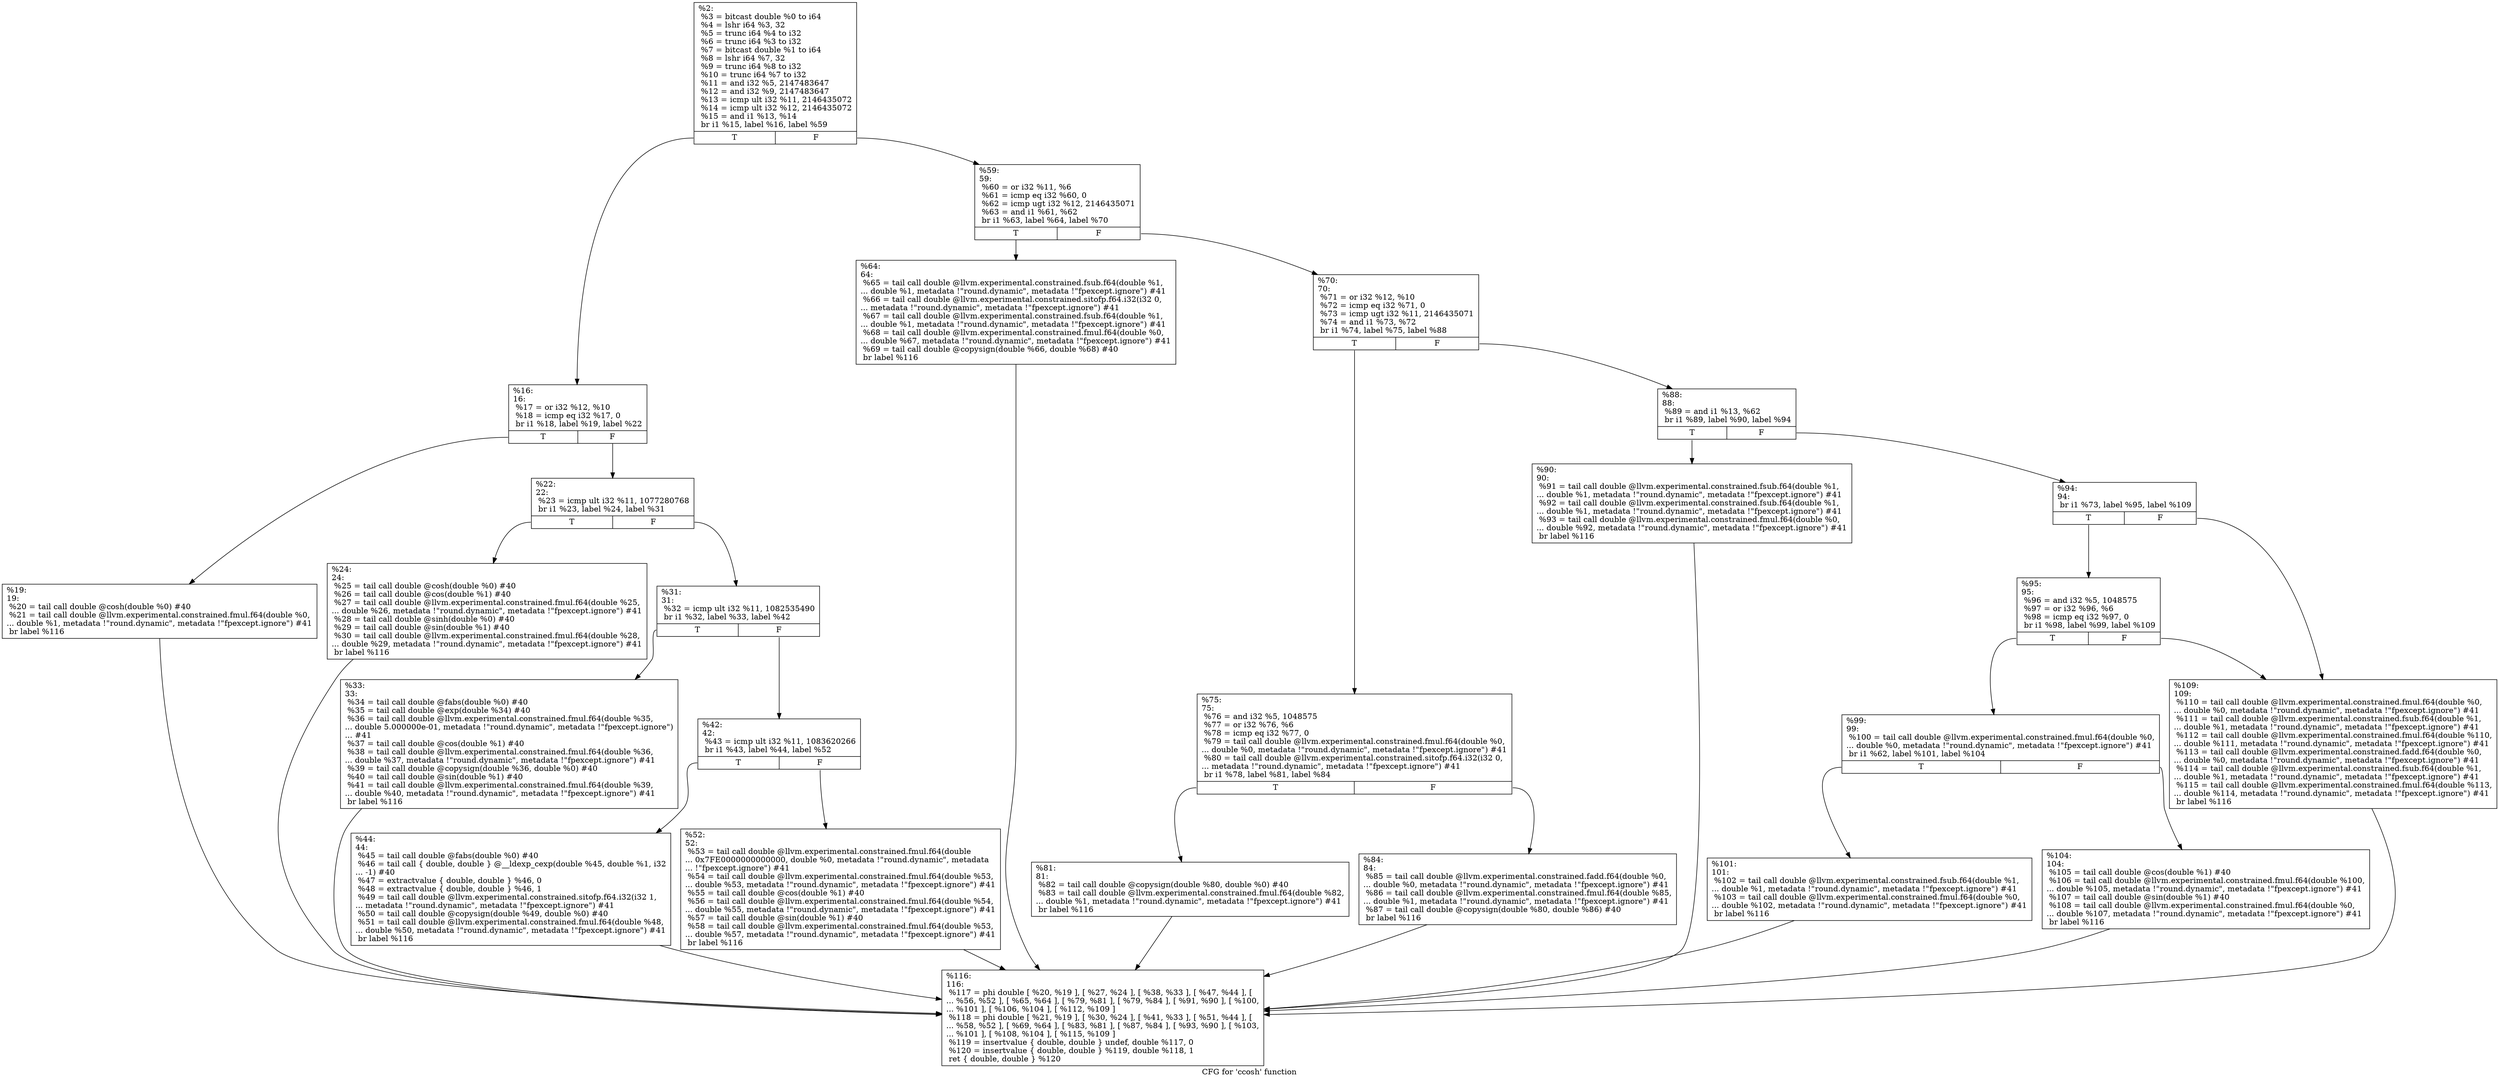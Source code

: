 digraph "CFG for 'ccosh' function" {
	label="CFG for 'ccosh' function";

	Node0x1caf020 [shape=record,label="{%2:\l  %3 = bitcast double %0 to i64\l  %4 = lshr i64 %3, 32\l  %5 = trunc i64 %4 to i32\l  %6 = trunc i64 %3 to i32\l  %7 = bitcast double %1 to i64\l  %8 = lshr i64 %7, 32\l  %9 = trunc i64 %8 to i32\l  %10 = trunc i64 %7 to i32\l  %11 = and i32 %5, 2147483647\l  %12 = and i32 %9, 2147483647\l  %13 = icmp ult i32 %11, 2146435072\l  %14 = icmp ult i32 %12, 2146435072\l  %15 = and i1 %13, %14\l  br i1 %15, label %16, label %59\l|{<s0>T|<s1>F}}"];
	Node0x1caf020:s0 -> Node0x1caf8b0;
	Node0x1caf020:s1 -> Node0x1cafb80;
	Node0x1caf8b0 [shape=record,label="{%16:\l16:                                               \l  %17 = or i32 %12, %10\l  %18 = icmp eq i32 %17, 0\l  br i1 %18, label %19, label %22\l|{<s0>T|<s1>F}}"];
	Node0x1caf8b0:s0 -> Node0x1caf900;
	Node0x1caf8b0:s1 -> Node0x1caf950;
	Node0x1caf900 [shape=record,label="{%19:\l19:                                               \l  %20 = tail call double @cosh(double %0) #40\l  %21 = tail call double @llvm.experimental.constrained.fmul.f64(double %0,\l... double %1, metadata !\"round.dynamic\", metadata !\"fpexcept.ignore\") #41\l  br label %116\l}"];
	Node0x1caf900 -> Node0x1caffe0;
	Node0x1caf950 [shape=record,label="{%22:\l22:                                               \l  %23 = icmp ult i32 %11, 1077280768\l  br i1 %23, label %24, label %31\l|{<s0>T|<s1>F}}"];
	Node0x1caf950:s0 -> Node0x1caf9a0;
	Node0x1caf950:s1 -> Node0x1caf9f0;
	Node0x1caf9a0 [shape=record,label="{%24:\l24:                                               \l  %25 = tail call double @cosh(double %0) #40\l  %26 = tail call double @cos(double %1) #40\l  %27 = tail call double @llvm.experimental.constrained.fmul.f64(double %25,\l... double %26, metadata !\"round.dynamic\", metadata !\"fpexcept.ignore\") #41\l  %28 = tail call double @sinh(double %0) #40\l  %29 = tail call double @sin(double %1) #40\l  %30 = tail call double @llvm.experimental.constrained.fmul.f64(double %28,\l... double %29, metadata !\"round.dynamic\", metadata !\"fpexcept.ignore\") #41\l  br label %116\l}"];
	Node0x1caf9a0 -> Node0x1caffe0;
	Node0x1caf9f0 [shape=record,label="{%31:\l31:                                               \l  %32 = icmp ult i32 %11, 1082535490\l  br i1 %32, label %33, label %42\l|{<s0>T|<s1>F}}"];
	Node0x1caf9f0:s0 -> Node0x1cafa40;
	Node0x1caf9f0:s1 -> Node0x1cafa90;
	Node0x1cafa40 [shape=record,label="{%33:\l33:                                               \l  %34 = tail call double @fabs(double %0) #40\l  %35 = tail call double @exp(double %34) #40\l  %36 = tail call double @llvm.experimental.constrained.fmul.f64(double %35,\l... double 5.000000e-01, metadata !\"round.dynamic\", metadata !\"fpexcept.ignore\")\l... #41\l  %37 = tail call double @cos(double %1) #40\l  %38 = tail call double @llvm.experimental.constrained.fmul.f64(double %36,\l... double %37, metadata !\"round.dynamic\", metadata !\"fpexcept.ignore\") #41\l  %39 = tail call double @copysign(double %36, double %0) #40\l  %40 = tail call double @sin(double %1) #40\l  %41 = tail call double @llvm.experimental.constrained.fmul.f64(double %39,\l... double %40, metadata !\"round.dynamic\", metadata !\"fpexcept.ignore\") #41\l  br label %116\l}"];
	Node0x1cafa40 -> Node0x1caffe0;
	Node0x1cafa90 [shape=record,label="{%42:\l42:                                               \l  %43 = icmp ult i32 %11, 1083620266\l  br i1 %43, label %44, label %52\l|{<s0>T|<s1>F}}"];
	Node0x1cafa90:s0 -> Node0x1cafae0;
	Node0x1cafa90:s1 -> Node0x1cafb30;
	Node0x1cafae0 [shape=record,label="{%44:\l44:                                               \l  %45 = tail call double @fabs(double %0) #40\l  %46 = tail call \{ double, double \} @__ldexp_cexp(double %45, double %1, i32\l... -1) #40\l  %47 = extractvalue \{ double, double \} %46, 0\l  %48 = extractvalue \{ double, double \} %46, 1\l  %49 = tail call double @llvm.experimental.constrained.sitofp.f64.i32(i32 1,\l... metadata !\"round.dynamic\", metadata !\"fpexcept.ignore\") #41\l  %50 = tail call double @copysign(double %49, double %0) #40\l  %51 = tail call double @llvm.experimental.constrained.fmul.f64(double %48,\l... double %50, metadata !\"round.dynamic\", metadata !\"fpexcept.ignore\") #41\l  br label %116\l}"];
	Node0x1cafae0 -> Node0x1caffe0;
	Node0x1cafb30 [shape=record,label="{%52:\l52:                                               \l  %53 = tail call double @llvm.experimental.constrained.fmul.f64(double\l... 0x7FE0000000000000, double %0, metadata !\"round.dynamic\", metadata\l... !\"fpexcept.ignore\") #41\l  %54 = tail call double @llvm.experimental.constrained.fmul.f64(double %53,\l... double %53, metadata !\"round.dynamic\", metadata !\"fpexcept.ignore\") #41\l  %55 = tail call double @cos(double %1) #40\l  %56 = tail call double @llvm.experimental.constrained.fmul.f64(double %54,\l... double %55, metadata !\"round.dynamic\", metadata !\"fpexcept.ignore\") #41\l  %57 = tail call double @sin(double %1) #40\l  %58 = tail call double @llvm.experimental.constrained.fmul.f64(double %53,\l... double %57, metadata !\"round.dynamic\", metadata !\"fpexcept.ignore\") #41\l  br label %116\l}"];
	Node0x1cafb30 -> Node0x1caffe0;
	Node0x1cafb80 [shape=record,label="{%59:\l59:                                               \l  %60 = or i32 %11, %6\l  %61 = icmp eq i32 %60, 0\l  %62 = icmp ugt i32 %12, 2146435071\l  %63 = and i1 %61, %62\l  br i1 %63, label %64, label %70\l|{<s0>T|<s1>F}}"];
	Node0x1cafb80:s0 -> Node0x1cafbd0;
	Node0x1cafb80:s1 -> Node0x1cafc20;
	Node0x1cafbd0 [shape=record,label="{%64:\l64:                                               \l  %65 = tail call double @llvm.experimental.constrained.fsub.f64(double %1,\l... double %1, metadata !\"round.dynamic\", metadata !\"fpexcept.ignore\") #41\l  %66 = tail call double @llvm.experimental.constrained.sitofp.f64.i32(i32 0,\l... metadata !\"round.dynamic\", metadata !\"fpexcept.ignore\") #41\l  %67 = tail call double @llvm.experimental.constrained.fsub.f64(double %1,\l... double %1, metadata !\"round.dynamic\", metadata !\"fpexcept.ignore\") #41\l  %68 = tail call double @llvm.experimental.constrained.fmul.f64(double %0,\l... double %67, metadata !\"round.dynamic\", metadata !\"fpexcept.ignore\") #41\l  %69 = tail call double @copysign(double %66, double %68) #40\l  br label %116\l}"];
	Node0x1cafbd0 -> Node0x1caffe0;
	Node0x1cafc20 [shape=record,label="{%70:\l70:                                               \l  %71 = or i32 %12, %10\l  %72 = icmp eq i32 %71, 0\l  %73 = icmp ugt i32 %11, 2146435071\l  %74 = and i1 %73, %72\l  br i1 %74, label %75, label %88\l|{<s0>T|<s1>F}}"];
	Node0x1cafc20:s0 -> Node0x1cafc70;
	Node0x1cafc20:s1 -> Node0x1cafd60;
	Node0x1cafc70 [shape=record,label="{%75:\l75:                                               \l  %76 = and i32 %5, 1048575\l  %77 = or i32 %76, %6\l  %78 = icmp eq i32 %77, 0\l  %79 = tail call double @llvm.experimental.constrained.fmul.f64(double %0,\l... double %0, metadata !\"round.dynamic\", metadata !\"fpexcept.ignore\") #41\l  %80 = tail call double @llvm.experimental.constrained.sitofp.f64.i32(i32 0,\l... metadata !\"round.dynamic\", metadata !\"fpexcept.ignore\") #41\l  br i1 %78, label %81, label %84\l|{<s0>T|<s1>F}}"];
	Node0x1cafc70:s0 -> Node0x1cafcc0;
	Node0x1cafc70:s1 -> Node0x1cafd10;
	Node0x1cafcc0 [shape=record,label="{%81:\l81:                                               \l  %82 = tail call double @copysign(double %80, double %0) #40\l  %83 = tail call double @llvm.experimental.constrained.fmul.f64(double %82,\l... double %1, metadata !\"round.dynamic\", metadata !\"fpexcept.ignore\") #41\l  br label %116\l}"];
	Node0x1cafcc0 -> Node0x1caffe0;
	Node0x1cafd10 [shape=record,label="{%84:\l84:                                               \l  %85 = tail call double @llvm.experimental.constrained.fadd.f64(double %0,\l... double %0, metadata !\"round.dynamic\", metadata !\"fpexcept.ignore\") #41\l  %86 = tail call double @llvm.experimental.constrained.fmul.f64(double %85,\l... double %1, metadata !\"round.dynamic\", metadata !\"fpexcept.ignore\") #41\l  %87 = tail call double @copysign(double %80, double %86) #40\l  br label %116\l}"];
	Node0x1cafd10 -> Node0x1caffe0;
	Node0x1cafd60 [shape=record,label="{%88:\l88:                                               \l  %89 = and i1 %13, %62\l  br i1 %89, label %90, label %94\l|{<s0>T|<s1>F}}"];
	Node0x1cafd60:s0 -> Node0x1cafdb0;
	Node0x1cafd60:s1 -> Node0x1cafe00;
	Node0x1cafdb0 [shape=record,label="{%90:\l90:                                               \l  %91 = tail call double @llvm.experimental.constrained.fsub.f64(double %1,\l... double %1, metadata !\"round.dynamic\", metadata !\"fpexcept.ignore\") #41\l  %92 = tail call double @llvm.experimental.constrained.fsub.f64(double %1,\l... double %1, metadata !\"round.dynamic\", metadata !\"fpexcept.ignore\") #41\l  %93 = tail call double @llvm.experimental.constrained.fmul.f64(double %0,\l... double %92, metadata !\"round.dynamic\", metadata !\"fpexcept.ignore\") #41\l  br label %116\l}"];
	Node0x1cafdb0 -> Node0x1caffe0;
	Node0x1cafe00 [shape=record,label="{%94:\l94:                                               \l  br i1 %73, label %95, label %109\l|{<s0>T|<s1>F}}"];
	Node0x1cafe00:s0 -> Node0x1cafe50;
	Node0x1cafe00:s1 -> Node0x1caff90;
	Node0x1cafe50 [shape=record,label="{%95:\l95:                                               \l  %96 = and i32 %5, 1048575\l  %97 = or i32 %96, %6\l  %98 = icmp eq i32 %97, 0\l  br i1 %98, label %99, label %109\l|{<s0>T|<s1>F}}"];
	Node0x1cafe50:s0 -> Node0x1cafea0;
	Node0x1cafe50:s1 -> Node0x1caff90;
	Node0x1cafea0 [shape=record,label="{%99:\l99:                                               \l  %100 = tail call double @llvm.experimental.constrained.fmul.f64(double %0,\l... double %0, metadata !\"round.dynamic\", metadata !\"fpexcept.ignore\") #41\l  br i1 %62, label %101, label %104\l|{<s0>T|<s1>F}}"];
	Node0x1cafea0:s0 -> Node0x1cafef0;
	Node0x1cafea0:s1 -> Node0x1caff40;
	Node0x1cafef0 [shape=record,label="{%101:\l101:                                              \l  %102 = tail call double @llvm.experimental.constrained.fsub.f64(double %1,\l... double %1, metadata !\"round.dynamic\", metadata !\"fpexcept.ignore\") #41\l  %103 = tail call double @llvm.experimental.constrained.fmul.f64(double %0,\l... double %102, metadata !\"round.dynamic\", metadata !\"fpexcept.ignore\") #41\l  br label %116\l}"];
	Node0x1cafef0 -> Node0x1caffe0;
	Node0x1caff40 [shape=record,label="{%104:\l104:                                              \l  %105 = tail call double @cos(double %1) #40\l  %106 = tail call double @llvm.experimental.constrained.fmul.f64(double %100,\l... double %105, metadata !\"round.dynamic\", metadata !\"fpexcept.ignore\") #41\l  %107 = tail call double @sin(double %1) #40\l  %108 = tail call double @llvm.experimental.constrained.fmul.f64(double %0,\l... double %107, metadata !\"round.dynamic\", metadata !\"fpexcept.ignore\") #41\l  br label %116\l}"];
	Node0x1caff40 -> Node0x1caffe0;
	Node0x1caff90 [shape=record,label="{%109:\l109:                                              \l  %110 = tail call double @llvm.experimental.constrained.fmul.f64(double %0,\l... double %0, metadata !\"round.dynamic\", metadata !\"fpexcept.ignore\") #41\l  %111 = tail call double @llvm.experimental.constrained.fsub.f64(double %1,\l... double %1, metadata !\"round.dynamic\", metadata !\"fpexcept.ignore\") #41\l  %112 = tail call double @llvm.experimental.constrained.fmul.f64(double %110,\l... double %111, metadata !\"round.dynamic\", metadata !\"fpexcept.ignore\") #41\l  %113 = tail call double @llvm.experimental.constrained.fadd.f64(double %0,\l... double %0, metadata !\"round.dynamic\", metadata !\"fpexcept.ignore\") #41\l  %114 = tail call double @llvm.experimental.constrained.fsub.f64(double %1,\l... double %1, metadata !\"round.dynamic\", metadata !\"fpexcept.ignore\") #41\l  %115 = tail call double @llvm.experimental.constrained.fmul.f64(double %113,\l... double %114, metadata !\"round.dynamic\", metadata !\"fpexcept.ignore\") #41\l  br label %116\l}"];
	Node0x1caff90 -> Node0x1caffe0;
	Node0x1caffe0 [shape=record,label="{%116:\l116:                                              \l  %117 = phi double [ %20, %19 ], [ %27, %24 ], [ %38, %33 ], [ %47, %44 ], [\l... %56, %52 ], [ %65, %64 ], [ %79, %81 ], [ %79, %84 ], [ %91, %90 ], [ %100,\l... %101 ], [ %106, %104 ], [ %112, %109 ]\l  %118 = phi double [ %21, %19 ], [ %30, %24 ], [ %41, %33 ], [ %51, %44 ], [\l... %58, %52 ], [ %69, %64 ], [ %83, %81 ], [ %87, %84 ], [ %93, %90 ], [ %103,\l... %101 ], [ %108, %104 ], [ %115, %109 ]\l  %119 = insertvalue \{ double, double \} undef, double %117, 0\l  %120 = insertvalue \{ double, double \} %119, double %118, 1\l  ret \{ double, double \} %120\l}"];
}
